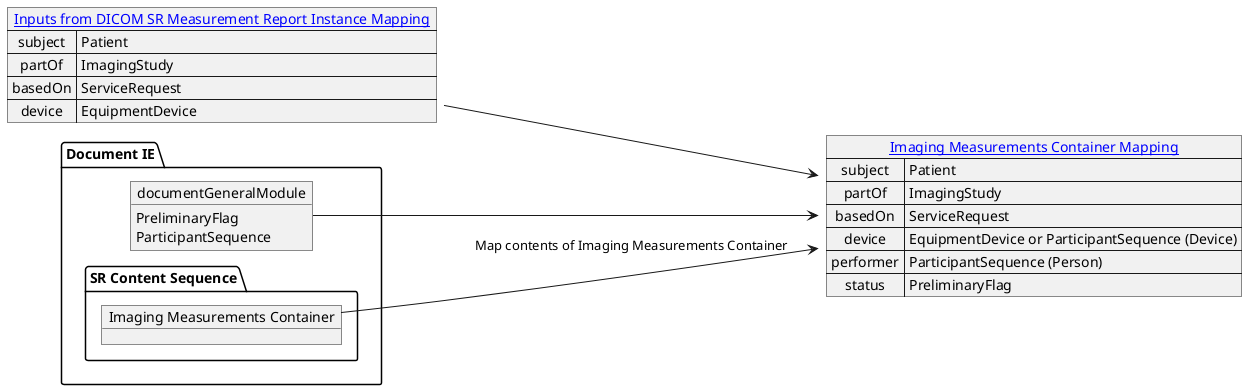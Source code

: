 @startuml dicom_sr_document_ie_mapping
left to right direction

map "[[mapping.html#dicom-sr-measurement-report-instance-mapping Inputs from DICOM SR Measurement Report Instance Mapping]]" as inputs {
    subject => Patient
    partOf => ImagingStudy
    basedOn => ServiceRequest
    device => EquipmentDevice
}

package "Document IE" {
    object documentGeneralModule {
        PreliminaryFlag
        ParticipantSequence
    }
    package "SR Content Sequence" as srContentSequence {
        object "Imaging Measurements Container" as imagingMeasurements
    }
}

map "[[mapping.html#imaging-measurements-container-mapping Imaging Measurements Container Mapping]]" as imagingMeasurementsMapping {
    subject => Patient
    partOf => ImagingStudy
    basedOn => ServiceRequest
    device => EquipmentDevice or ParticipantSequence (Device)
    performer => ParticipantSequence (Person)
    status => PreliminaryFlag
}

imagingMeasurements --> imagingMeasurementsMapping: Map contents of Imaging Measurements Container
inputs --> imagingMeasurementsMapping
documentGeneralModule --> imagingMeasurementsMapping
@enduml